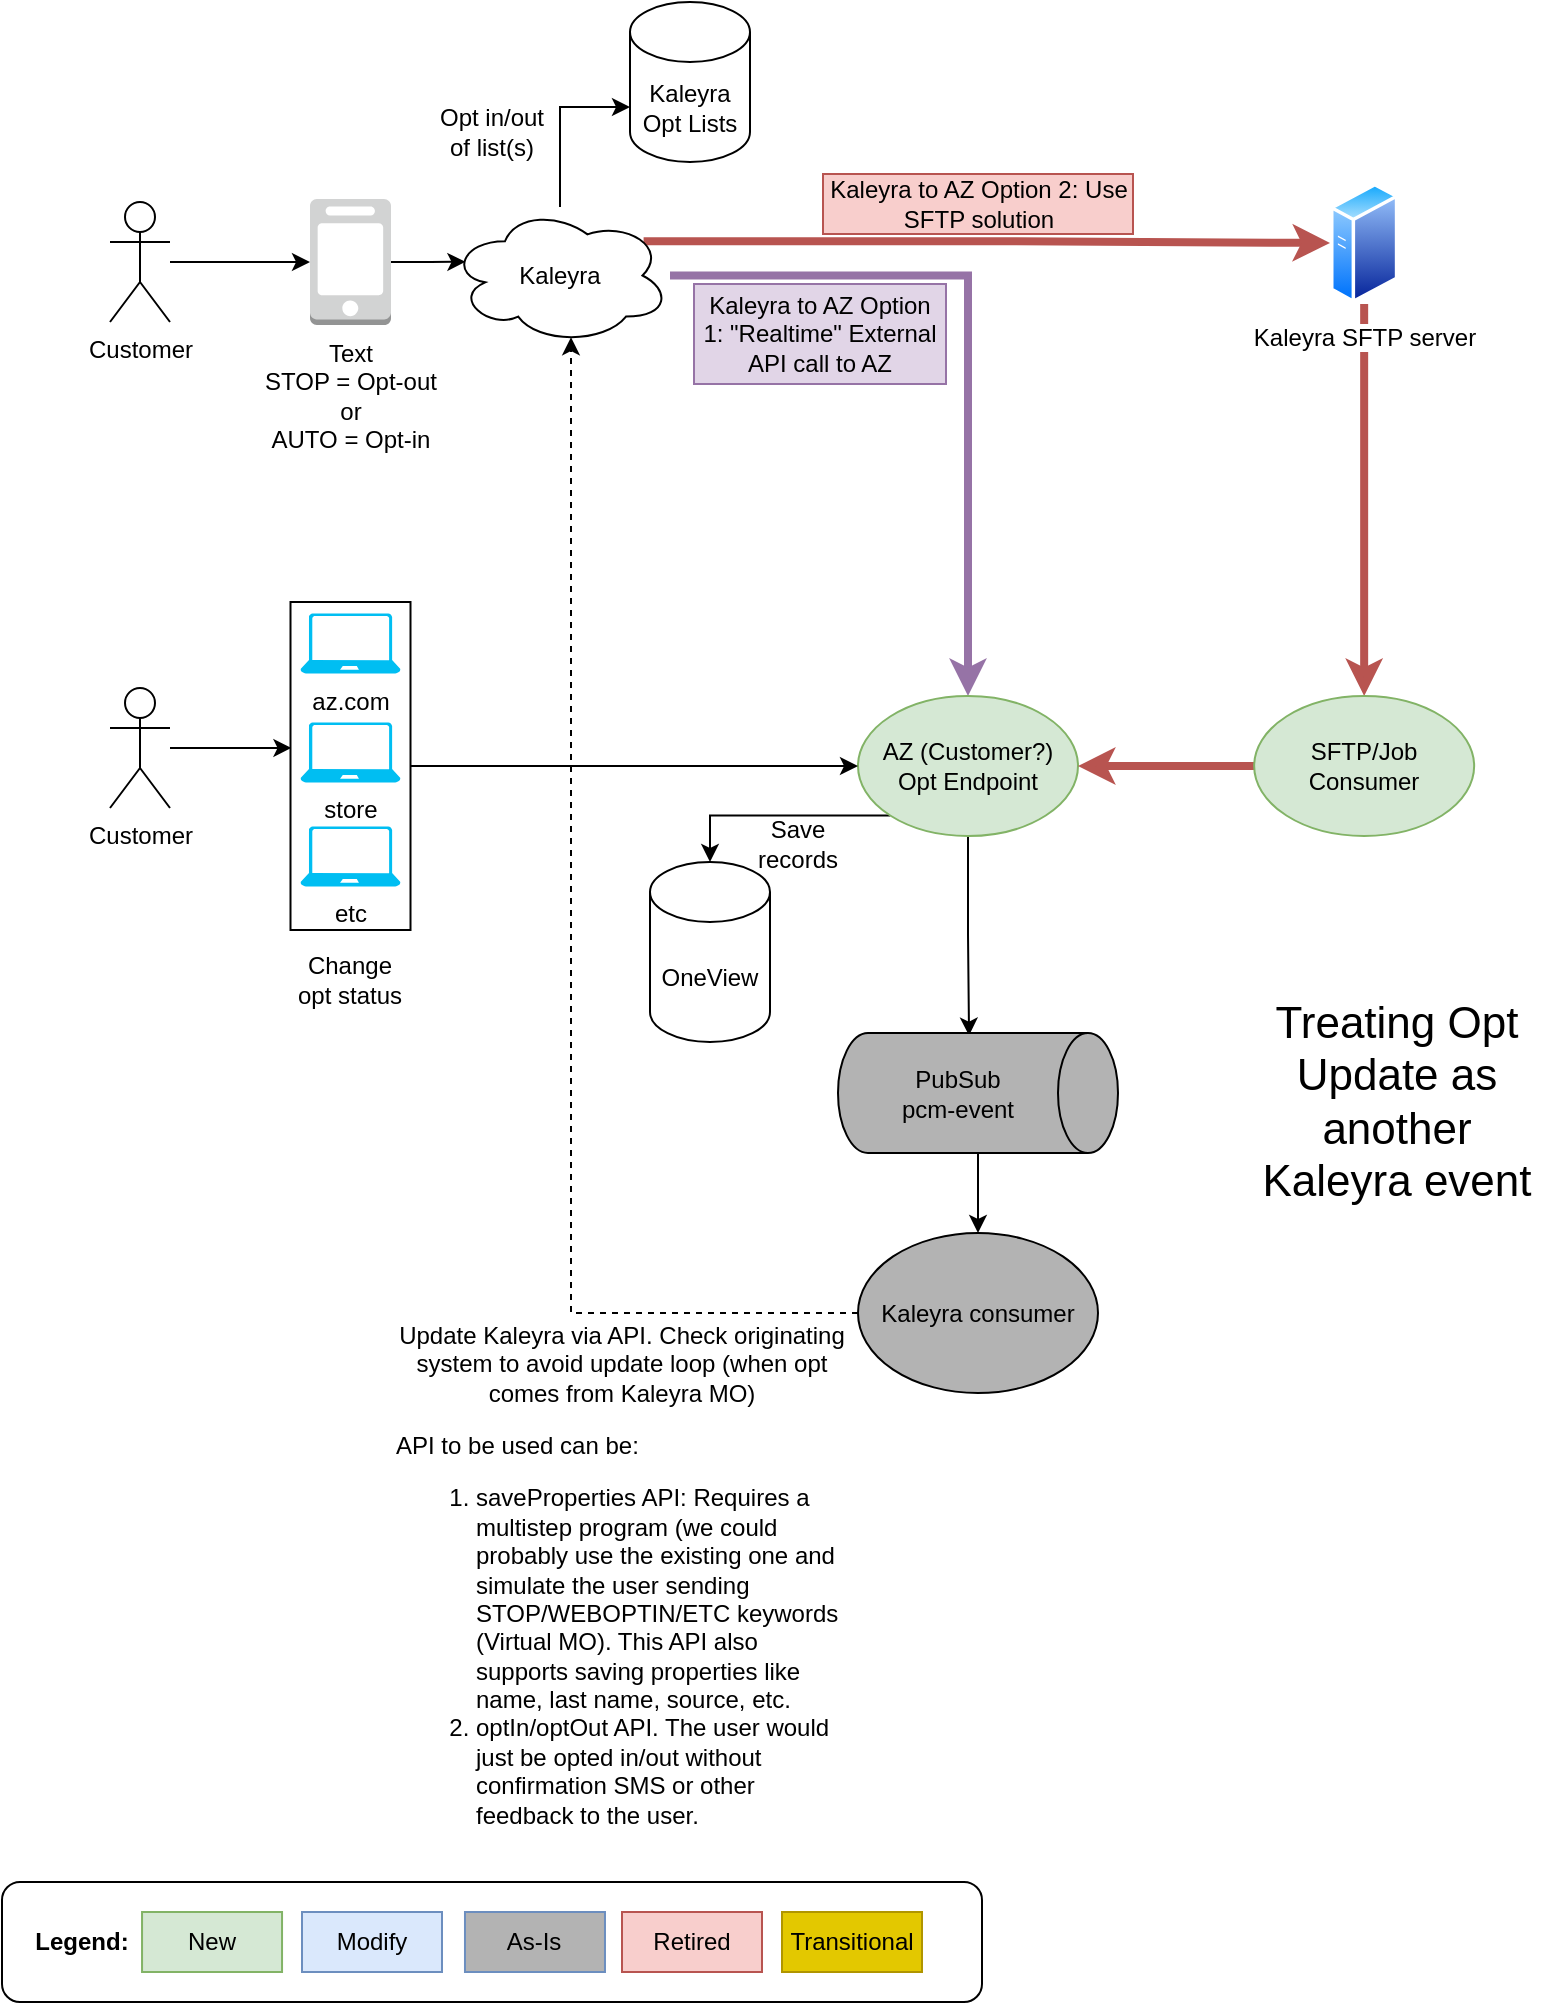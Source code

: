 <mxfile version="21.6.8" type="github">
  <diagram name="Page-1" id="bPTVf-BsiwisX3_Dfg2u">
    <mxGraphModel dx="1434" dy="790" grid="1" gridSize="10" guides="1" tooltips="1" connect="1" arrows="1" fold="1" page="1" pageScale="1" pageWidth="850" pageHeight="1100" math="0" shadow="0">
      <root>
        <mxCell id="0" />
        <mxCell id="1" parent="0" />
        <mxCell id="ZKfquur338v5OgfnKdS0-1" value="OneView" style="shape=cylinder3;whiteSpace=wrap;html=1;boundedLbl=1;backgroundOutline=1;size=15;" parent="1" vertex="1">
          <mxGeometry x="340" y="430" width="60" height="90" as="geometry" />
        </mxCell>
        <mxCell id="ZKfquur338v5OgfnKdS0-46" style="edgeStyle=orthogonalEdgeStyle;rounded=0;orthogonalLoop=1;jettySize=auto;html=1;entryX=0;entryY=0;entryDx=0;entryDy=52.5;entryPerimeter=0;" parent="1" source="ZKfquur338v5OgfnKdS0-2" target="ZKfquur338v5OgfnKdS0-9" edge="1">
          <mxGeometry relative="1" as="geometry" />
        </mxCell>
        <mxCell id="ZKfquur338v5OgfnKdS0-47" style="edgeStyle=orthogonalEdgeStyle;rounded=0;orthogonalLoop=1;jettySize=auto;html=1;entryX=0.5;entryY=0;entryDx=0;entryDy=0;fillColor=#e1d5e7;strokeColor=#9673a6;strokeWidth=4;" parent="1" source="ZKfquur338v5OgfnKdS0-2" target="ZKfquur338v5OgfnKdS0-15" edge="1">
          <mxGeometry relative="1" as="geometry" />
        </mxCell>
        <mxCell id="ZKfquur338v5OgfnKdS0-50" style="edgeStyle=orthogonalEdgeStyle;rounded=0;orthogonalLoop=1;jettySize=auto;html=1;exitX=0.88;exitY=0.25;exitDx=0;exitDy=0;exitPerimeter=0;entryX=0;entryY=0.5;entryDx=0;entryDy=0;fillColor=#f8cecc;strokeColor=#b85450;strokeWidth=4;" parent="1" source="ZKfquur338v5OgfnKdS0-2" target="ZKfquur338v5OgfnKdS0-51" edge="1">
          <mxGeometry relative="1" as="geometry">
            <mxPoint x="650" y="119.692" as="targetPoint" />
          </mxGeometry>
        </mxCell>
        <mxCell id="ZKfquur338v5OgfnKdS0-2" value="Kaleyra" style="ellipse;shape=cloud;whiteSpace=wrap;html=1;" parent="1" vertex="1">
          <mxGeometry x="240" y="102.5" width="110" height="68.5" as="geometry" />
        </mxCell>
        <mxCell id="ZKfquur338v5OgfnKdS0-8" style="edgeStyle=orthogonalEdgeStyle;rounded=0;orthogonalLoop=1;jettySize=auto;html=1;entryX=0;entryY=0.5;entryDx=0;entryDy=0;entryPerimeter=0;" parent="1" source="ZKfquur338v5OgfnKdS0-3" target="ZKfquur338v5OgfnKdS0-7" edge="1">
          <mxGeometry relative="1" as="geometry" />
        </mxCell>
        <mxCell id="ZKfquur338v5OgfnKdS0-3" value="Customer" style="shape=umlActor;verticalLabelPosition=bottom;verticalAlign=top;html=1;outlineConnect=0;" parent="1" vertex="1">
          <mxGeometry x="70" y="100" width="30" height="60" as="geometry" />
        </mxCell>
        <mxCell id="ZKfquur338v5OgfnKdS0-10" style="edgeStyle=orthogonalEdgeStyle;rounded=0;orthogonalLoop=1;jettySize=auto;html=1;entryX=0.07;entryY=0.4;entryDx=0;entryDy=0;entryPerimeter=0;" parent="1" source="ZKfquur338v5OgfnKdS0-7" target="ZKfquur338v5OgfnKdS0-2" edge="1">
          <mxGeometry relative="1" as="geometry" />
        </mxCell>
        <mxCell id="ZKfquur338v5OgfnKdS0-7" value="Text&lt;br&gt;STOP = Opt-out&lt;br&gt;or&lt;br&gt;AUTO = Opt-in" style="outlineConnect=0;dashed=0;verticalLabelPosition=bottom;verticalAlign=top;align=center;html=1;shape=mxgraph.aws3.mobile_client;fillColor=#D2D3D3;gradientColor=none;" parent="1" vertex="1">
          <mxGeometry x="170" y="98.5" width="40.5" height="63" as="geometry" />
        </mxCell>
        <mxCell id="ZKfquur338v5OgfnKdS0-9" value="Kaleyra Opt Lists" style="shape=cylinder3;whiteSpace=wrap;html=1;boundedLbl=1;backgroundOutline=1;size=15;" parent="1" vertex="1">
          <mxGeometry x="330" width="60" height="80" as="geometry" />
        </mxCell>
        <mxCell id="ZKfquur338v5OgfnKdS0-12" value="Opt in/out of list(s)" style="text;html=1;strokeColor=none;fillColor=none;align=center;verticalAlign=middle;whiteSpace=wrap;rounded=0;" parent="1" vertex="1">
          <mxGeometry x="231" y="50" width="60" height="30" as="geometry" />
        </mxCell>
        <mxCell id="ZKfquur338v5OgfnKdS0-22" style="edgeStyle=orthogonalEdgeStyle;rounded=0;orthogonalLoop=1;jettySize=auto;html=1;entryX=0.021;entryY=0.532;entryDx=0;entryDy=0;entryPerimeter=0;" parent="1" source="ZKfquur338v5OgfnKdS0-15" target="ZKfquur338v5OgfnKdS0-18" edge="1">
          <mxGeometry relative="1" as="geometry" />
        </mxCell>
        <mxCell id="ZKfquur338v5OgfnKdS0-56" style="edgeStyle=orthogonalEdgeStyle;rounded=0;orthogonalLoop=1;jettySize=auto;html=1;exitX=0;exitY=1;exitDx=0;exitDy=0;entryX=0.5;entryY=0;entryDx=0;entryDy=0;entryPerimeter=0;" parent="1" source="ZKfquur338v5OgfnKdS0-15" target="ZKfquur338v5OgfnKdS0-1" edge="1">
          <mxGeometry relative="1" as="geometry" />
        </mxCell>
        <mxCell id="ZKfquur338v5OgfnKdS0-15" value="AZ (Customer?)&lt;br&gt;Opt Endpoint" style="ellipse;whiteSpace=wrap;html=1;fillColor=#d5e8d4;strokeColor=#82b366;" parent="1" vertex="1">
          <mxGeometry x="444" y="347" width="110" height="70" as="geometry" />
        </mxCell>
        <mxCell id="ZKfquur338v5OgfnKdS0-20" value="" style="group;" parent="1" vertex="1" connectable="0">
          <mxGeometry x="434" y="515.5" width="140" height="60" as="geometry" />
        </mxCell>
        <mxCell id="ZKfquur338v5OgfnKdS0-18" value="" style="shape=cylinder3;whiteSpace=wrap;html=1;boundedLbl=1;backgroundOutline=1;size=15;rotation=90;fillColor=#B3B3B3;" parent="ZKfquur338v5OgfnKdS0-20" vertex="1">
          <mxGeometry x="40" y="-40" width="60" height="140" as="geometry" />
        </mxCell>
        <mxCell id="ZKfquur338v5OgfnKdS0-19" value="PubSub&lt;br&gt;pcm-event" style="text;html=1;strokeColor=none;fillColor=none;align=center;verticalAlign=middle;whiteSpace=wrap;rounded=0;" parent="ZKfquur338v5OgfnKdS0-20" vertex="1">
          <mxGeometry x="10" y="15" width="100" height="30" as="geometry" />
        </mxCell>
        <mxCell id="ZKfquur338v5OgfnKdS0-42" style="edgeStyle=orthogonalEdgeStyle;rounded=0;orthogonalLoop=1;jettySize=auto;html=1;exitX=0;exitY=0.5;exitDx=0;exitDy=0;entryX=0.55;entryY=0.95;entryDx=0;entryDy=0;entryPerimeter=0;dashed=1;" parent="1" source="ZKfquur338v5OgfnKdS0-23" target="ZKfquur338v5OgfnKdS0-2" edge="1">
          <mxGeometry relative="1" as="geometry" />
        </mxCell>
        <mxCell id="ZKfquur338v5OgfnKdS0-23" value="Kaleyra consumer" style="ellipse;whiteSpace=wrap;html=1;fillColor=#B3B3B3;" parent="1" vertex="1">
          <mxGeometry x="444" y="615.5" width="120" height="80" as="geometry" />
        </mxCell>
        <mxCell id="ZKfquur338v5OgfnKdS0-24" style="edgeStyle=orthogonalEdgeStyle;rounded=0;orthogonalLoop=1;jettySize=auto;html=1;entryX=0.5;entryY=0;entryDx=0;entryDy=0;" parent="1" source="ZKfquur338v5OgfnKdS0-18" target="ZKfquur338v5OgfnKdS0-23" edge="1">
          <mxGeometry relative="1" as="geometry" />
        </mxCell>
        <mxCell id="ZKfquur338v5OgfnKdS0-26" value="Update Kaleyra via API. Check originating system to avoid update loop (when opt comes from Kaleyra MO)" style="text;html=1;strokeColor=none;fillColor=none;align=center;verticalAlign=middle;whiteSpace=wrap;rounded=0;" parent="1" vertex="1">
          <mxGeometry x="210.5" y="665.5" width="230" height="30" as="geometry" />
        </mxCell>
        <mxCell id="ZKfquur338v5OgfnKdS0-38" style="edgeStyle=orthogonalEdgeStyle;rounded=0;orthogonalLoop=1;jettySize=auto;html=1;entryX=0.008;entryY=0.445;entryDx=0;entryDy=0;entryPerimeter=0;" parent="1" source="ZKfquur338v5OgfnKdS0-27" target="ZKfquur338v5OgfnKdS0-36" edge="1">
          <mxGeometry relative="1" as="geometry" />
        </mxCell>
        <mxCell id="ZKfquur338v5OgfnKdS0-27" value="Customer" style="shape=umlActor;verticalLabelPosition=bottom;verticalAlign=top;html=1;outlineConnect=0;" parent="1" vertex="1">
          <mxGeometry x="70" y="343" width="30" height="60" as="geometry" />
        </mxCell>
        <mxCell id="ZKfquur338v5OgfnKdS0-37" value="" style="group" parent="1" vertex="1" connectable="0">
          <mxGeometry x="160.25" y="305.75" width="60" height="198.25" as="geometry" />
        </mxCell>
        <mxCell id="ZKfquur338v5OgfnKdS0-33" value="" style="group" parent="ZKfquur338v5OgfnKdS0-37" vertex="1" connectable="0">
          <mxGeometry x="5" width="55" height="158.25" as="geometry" />
        </mxCell>
        <mxCell id="ZKfquur338v5OgfnKdS0-36" value="" style="rounded=0;whiteSpace=wrap;html=1;" parent="ZKfquur338v5OgfnKdS0-33" vertex="1">
          <mxGeometry x="-5" y="-5.75" width="60" height="164" as="geometry" />
        </mxCell>
        <mxCell id="ZKfquur338v5OgfnKdS0-28" value="az.com" style="verticalLabelPosition=bottom;html=1;verticalAlign=top;align=center;strokeColor=none;fillColor=#00BEF2;shape=mxgraph.azure.laptop;pointerEvents=1;" parent="ZKfquur338v5OgfnKdS0-33" vertex="1">
          <mxGeometry width="50" height="30" as="geometry" />
        </mxCell>
        <mxCell id="ZKfquur338v5OgfnKdS0-29" value="store" style="verticalLabelPosition=bottom;html=1;verticalAlign=top;align=center;strokeColor=none;fillColor=#00BEF2;shape=mxgraph.azure.laptop;pointerEvents=1;" parent="ZKfquur338v5OgfnKdS0-33" vertex="1">
          <mxGeometry y="54.5" width="50" height="30" as="geometry" />
        </mxCell>
        <mxCell id="ZKfquur338v5OgfnKdS0-30" value="etc" style="verticalLabelPosition=bottom;html=1;verticalAlign=top;align=center;strokeColor=none;fillColor=#00BEF2;shape=mxgraph.azure.laptop;pointerEvents=1;" parent="ZKfquur338v5OgfnKdS0-33" vertex="1">
          <mxGeometry y="106.5" width="50" height="30" as="geometry" />
        </mxCell>
        <mxCell id="ZKfquur338v5OgfnKdS0-35" value="Change opt status" style="text;html=1;strokeColor=none;fillColor=none;align=center;verticalAlign=middle;whiteSpace=wrap;rounded=0;" parent="ZKfquur338v5OgfnKdS0-37" vertex="1">
          <mxGeometry y="168.25" width="60" height="30" as="geometry" />
        </mxCell>
        <mxCell id="ZKfquur338v5OgfnKdS0-40" style="edgeStyle=orthogonalEdgeStyle;rounded=0;orthogonalLoop=1;jettySize=auto;html=1;entryX=0;entryY=0.5;entryDx=0;entryDy=0;" parent="1" source="ZKfquur338v5OgfnKdS0-36" target="ZKfquur338v5OgfnKdS0-15" edge="1">
          <mxGeometry relative="1" as="geometry" />
        </mxCell>
        <mxCell id="ZKfquur338v5OgfnKdS0-49" value="Kaleyra to AZ Option 1: &quot;Realtime&quot; External API call to AZ" style="text;html=1;strokeColor=#9673a6;fillColor=#e1d5e7;align=center;verticalAlign=middle;whiteSpace=wrap;rounded=0;" parent="1" vertex="1">
          <mxGeometry x="362" y="141" width="126" height="50" as="geometry" />
        </mxCell>
        <mxCell id="ZKfquur338v5OgfnKdS0-54" style="edgeStyle=orthogonalEdgeStyle;rounded=0;orthogonalLoop=1;jettySize=auto;html=1;entryX=0.5;entryY=0;entryDx=0;entryDy=0;fillColor=#f8cecc;strokeColor=#b85450;strokeWidth=4;" parent="1" source="ZKfquur338v5OgfnKdS0-51" target="ZKfquur338v5OgfnKdS0-53" edge="1">
          <mxGeometry relative="1" as="geometry" />
        </mxCell>
        <mxCell id="ZKfquur338v5OgfnKdS0-51" value="Kaleyra SFTP server" style="image;aspect=fixed;perimeter=ellipsePerimeter;html=1;align=center;shadow=0;dashed=0;spacingTop=3;image=img/lib/active_directory/generic_server.svg;" parent="1" vertex="1">
          <mxGeometry x="680" y="90" width="34.16" height="61" as="geometry" />
        </mxCell>
        <mxCell id="ZKfquur338v5OgfnKdS0-58" style="edgeStyle=orthogonalEdgeStyle;rounded=0;orthogonalLoop=1;jettySize=auto;html=1;entryX=1;entryY=0.5;entryDx=0;entryDy=0;strokeWidth=4;fillColor=#f8cecc;strokeColor=#b85450;" parent="1" source="ZKfquur338v5OgfnKdS0-53" target="ZKfquur338v5OgfnKdS0-15" edge="1">
          <mxGeometry relative="1" as="geometry" />
        </mxCell>
        <mxCell id="ZKfquur338v5OgfnKdS0-53" value="SFTP/Job Consumer" style="ellipse;whiteSpace=wrap;html=1;fillColor=#d5e8d4;strokeColor=#82b366;" parent="1" vertex="1">
          <mxGeometry x="642.08" y="347" width="110" height="70" as="geometry" />
        </mxCell>
        <mxCell id="ZKfquur338v5OgfnKdS0-57" value="Save records" style="text;html=1;strokeColor=none;fillColor=none;align=center;verticalAlign=middle;whiteSpace=wrap;rounded=0;" parent="1" vertex="1">
          <mxGeometry x="384" y="406" width="60" height="30" as="geometry" />
        </mxCell>
        <mxCell id="ZKfquur338v5OgfnKdS0-59" value="Kaleyra to AZ Option 2: Use SFTP solution" style="text;html=1;strokeColor=#b85450;fillColor=#f8cecc;align=center;verticalAlign=middle;whiteSpace=wrap;rounded=0;" parent="1" vertex="1">
          <mxGeometry x="426.5" y="86" width="155" height="30" as="geometry" />
        </mxCell>
        <mxCell id="ZKfquur338v5OgfnKdS0-60" value="" style="group" parent="1" vertex="1" connectable="0">
          <mxGeometry x="16" y="940" width="490" height="60" as="geometry" />
        </mxCell>
        <mxCell id="ZKfquur338v5OgfnKdS0-61" value="" style="rounded=1;whiteSpace=wrap;html=1;" parent="ZKfquur338v5OgfnKdS0-60" vertex="1">
          <mxGeometry width="490" height="60" as="geometry" />
        </mxCell>
        <mxCell id="ZKfquur338v5OgfnKdS0-62" value="New" style="rounded=0;whiteSpace=wrap;html=1;fillColor=#d5e8d4;strokeColor=#82b366;" parent="ZKfquur338v5OgfnKdS0-60" vertex="1">
          <mxGeometry x="70.02" y="15" width="70" height="30" as="geometry" />
        </mxCell>
        <mxCell id="ZKfquur338v5OgfnKdS0-63" value="Modify" style="rounded=0;whiteSpace=wrap;html=1;fillColor=#dae8fc;strokeColor=#6c8ebf;" parent="ZKfquur338v5OgfnKdS0-60" vertex="1">
          <mxGeometry x="150" y="15" width="70" height="30" as="geometry" />
        </mxCell>
        <mxCell id="ZKfquur338v5OgfnKdS0-64" value="Retired" style="rounded=0;whiteSpace=wrap;html=1;fillColor=#f8cecc;strokeColor=#b85450;" parent="ZKfquur338v5OgfnKdS0-60" vertex="1">
          <mxGeometry x="310" y="15" width="70" height="30" as="geometry" />
        </mxCell>
        <mxCell id="ZKfquur338v5OgfnKdS0-65" value="Transitional" style="rounded=0;whiteSpace=wrap;html=1;fillColor=#e3c800;strokeColor=#B09500;fontColor=#000000;" parent="ZKfquur338v5OgfnKdS0-60" vertex="1">
          <mxGeometry x="390" y="15" width="70" height="30" as="geometry" />
        </mxCell>
        <mxCell id="ZKfquur338v5OgfnKdS0-66" value="&lt;b&gt;Legend:&lt;/b&gt;" style="text;html=1;strokeColor=none;fillColor=none;align=center;verticalAlign=middle;whiteSpace=wrap;rounded=0;" parent="ZKfquur338v5OgfnKdS0-60" vertex="1">
          <mxGeometry x="10" y="15" width="60" height="30" as="geometry" />
        </mxCell>
        <mxCell id="ZKfquur338v5OgfnKdS0-67" value="As-Is" style="rounded=0;whiteSpace=wrap;html=1;fillColor=#B3B3B3;strokeColor=#6c8ebf;" parent="ZKfquur338v5OgfnKdS0-60" vertex="1">
          <mxGeometry x="231.49" y="15" width="70" height="30" as="geometry" />
        </mxCell>
        <mxCell id="ZKfquur338v5OgfnKdS0-69" value="API to be used can be:&lt;br&gt;&lt;ol&gt;&lt;li&gt;saveProperties API: Requires a multistep program (we could probably use the existing one and simulate the user sending STOP/WEBOPTIN/ETC keywords (Virtual MO). This API also supports saving properties like name, last name, source, etc.&lt;/li&gt;&lt;li&gt;optIn/optOut API. The user would just be opted in/out without confirmation SMS or other feedback to the user.&lt;/li&gt;&lt;/ol&gt;" style="text;html=1;strokeColor=none;fillColor=none;align=left;verticalAlign=middle;whiteSpace=wrap;rounded=0;" parent="1" vertex="1">
          <mxGeometry x="210.5" y="710" width="230" height="220" as="geometry" />
        </mxCell>
        <mxCell id="JGVr5VOKQt7Dqzj7q6qr-1" value="Treating Opt Update as another Kaleyra event" style="text;html=1;strokeColor=none;fillColor=none;align=center;verticalAlign=middle;whiteSpace=wrap;rounded=0;fontSize=22;" parent="1" vertex="1">
          <mxGeometry x="642.08" y="492" width="142.92" height="115.5" as="geometry" />
        </mxCell>
      </root>
    </mxGraphModel>
  </diagram>
</mxfile>
